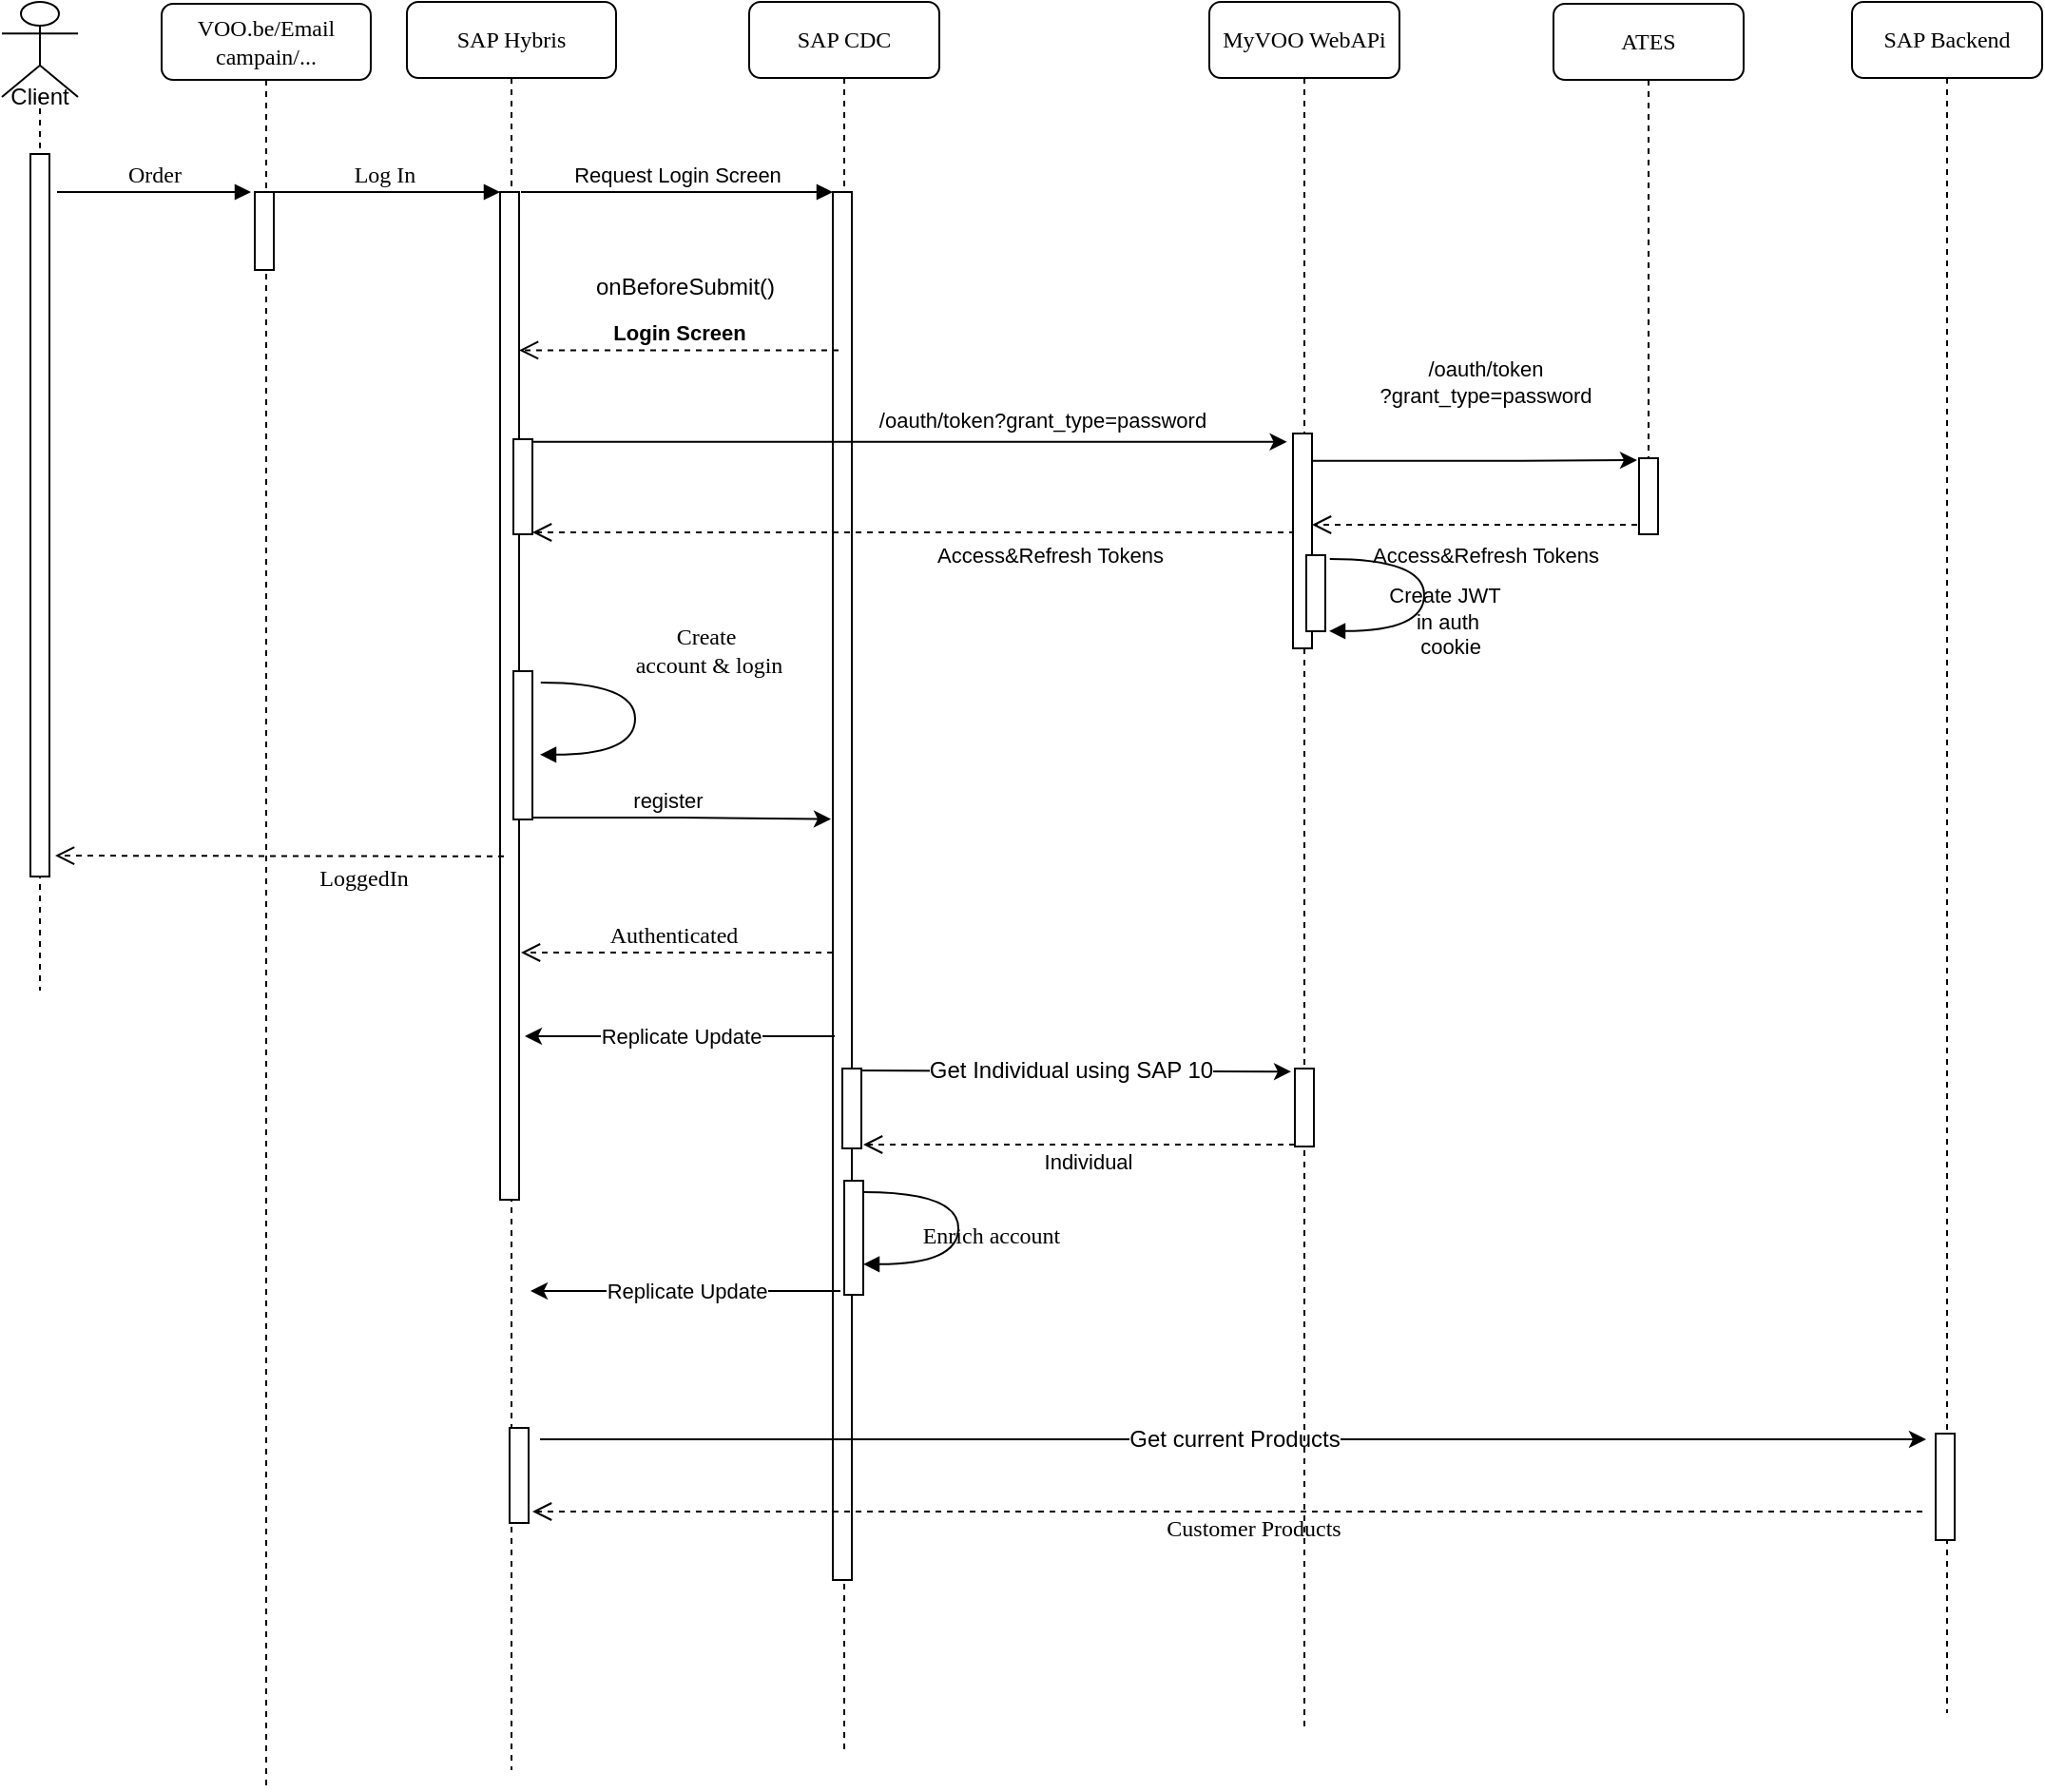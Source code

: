 <mxfile version="14.5.3" type="github">
  <diagram name="SignIn from CDC v6" id="cgOO9hKr6s6Ct5GbvhBF">
    <mxGraphModel dx="1662" dy="831" grid="1" gridSize="10" guides="1" tooltips="1" connect="1" arrows="1" fold="1" page="1" pageScale="1" pageWidth="827" pageHeight="1169" math="0" shadow="0">
      <root>
        <mxCell id="a5XRInmC_ehQdrehasMf-0" />
        <mxCell id="a5XRInmC_ehQdrehasMf-1" parent="a5XRInmC_ehQdrehasMf-0" />
        <mxCell id="a5XRInmC_ehQdrehasMf-2" value="SAP Hybris" style="shape=umlLifeline;perimeter=lifelinePerimeter;whiteSpace=wrap;html=1;container=1;collapsible=0;recursiveResize=0;outlineConnect=0;rounded=1;shadow=0;comic=0;labelBackgroundColor=none;strokeWidth=1;fontFamily=Verdana;fontSize=12;align=center;" parent="a5XRInmC_ehQdrehasMf-1" vertex="1">
          <mxGeometry x="323" y="80" width="110" height="930" as="geometry" />
        </mxCell>
        <mxCell id="a5XRInmC_ehQdrehasMf-3" value="" style="html=1;points=[];perimeter=orthogonalPerimeter;rounded=0;shadow=0;comic=0;labelBackgroundColor=none;strokeWidth=1;fontFamily=Verdana;fontSize=12;align=center;" parent="a5XRInmC_ehQdrehasMf-2" vertex="1">
          <mxGeometry x="49" y="100" width="10" height="530" as="geometry" />
        </mxCell>
        <mxCell id="a5XRInmC_ehQdrehasMf-4" value="" style="html=1;points=[];perimeter=orthogonalPerimeter;rounded=0;shadow=0;comic=0;labelBackgroundColor=none;strokeWidth=1;fontFamily=Verdana;fontSize=12;align=center;" parent="a5XRInmC_ehQdrehasMf-2" vertex="1">
          <mxGeometry x="54" y="750" width="10" height="50" as="geometry" />
        </mxCell>
        <mxCell id="a5XRInmC_ehQdrehasMf-5" value="SAP CDC" style="shape=umlLifeline;perimeter=lifelinePerimeter;whiteSpace=wrap;html=1;container=1;collapsible=0;recursiveResize=0;outlineConnect=0;rounded=1;shadow=0;comic=0;labelBackgroundColor=none;strokeWidth=1;fontFamily=Verdana;fontSize=12;align=center;" parent="a5XRInmC_ehQdrehasMf-1" vertex="1">
          <mxGeometry x="503" y="80" width="100" height="920" as="geometry" />
        </mxCell>
        <mxCell id="a5XRInmC_ehQdrehasMf-6" value="" style="html=1;points=[];perimeter=orthogonalPerimeter;" parent="a5XRInmC_ehQdrehasMf-5" vertex="1">
          <mxGeometry x="44" y="100" width="10" height="730" as="geometry" />
        </mxCell>
        <mxCell id="a5XRInmC_ehQdrehasMf-9" value="ATES" style="shape=umlLifeline;perimeter=lifelinePerimeter;whiteSpace=wrap;html=1;container=1;collapsible=0;recursiveResize=0;outlineConnect=0;rounded=1;shadow=0;comic=0;labelBackgroundColor=none;strokeWidth=1;fontFamily=Verdana;fontSize=12;align=center;" parent="a5XRInmC_ehQdrehasMf-1" vertex="1">
          <mxGeometry x="926" y="81" width="100" height="279" as="geometry" />
        </mxCell>
        <mxCell id="vFgykMLxOgXp3sifyeLw-1" value="" style="html=1;points=[];perimeter=orthogonalPerimeter;rounded=0;shadow=0;comic=0;labelBackgroundColor=none;strokeWidth=1;fontFamily=Verdana;fontSize=12;align=center;" parent="a5XRInmC_ehQdrehasMf-9" vertex="1">
          <mxGeometry x="45" y="239" width="10" height="40" as="geometry" />
        </mxCell>
        <mxCell id="a5XRInmC_ehQdrehasMf-10" value="Log In" style="html=1;verticalAlign=bottom;endArrow=block;entryX=0;entryY=0;labelBackgroundColor=none;fontFamily=Verdana;fontSize=12;edgeStyle=elbowEdgeStyle;elbow=vertical;" parent="a5XRInmC_ehQdrehasMf-1" target="a5XRInmC_ehQdrehasMf-3" edge="1">
          <mxGeometry relative="1" as="geometry">
            <mxPoint x="250" y="180" as="sourcePoint" />
          </mxGeometry>
        </mxCell>
        <mxCell id="a5XRInmC_ehQdrehasMf-12" value="Client" style="shape=umlLifeline;participant=umlActor;perimeter=lifelinePerimeter;whiteSpace=wrap;html=1;container=1;collapsible=0;recursiveResize=0;verticalAlign=top;spacingTop=36;outlineConnect=0;size=50;" parent="a5XRInmC_ehQdrehasMf-1" vertex="1">
          <mxGeometry x="110" y="80" width="40" height="520" as="geometry" />
        </mxCell>
        <mxCell id="a5XRInmC_ehQdrehasMf-13" value="" style="html=1;points=[];perimeter=orthogonalPerimeter;" parent="a5XRInmC_ehQdrehasMf-12" vertex="1">
          <mxGeometry x="15" y="80" width="10" height="380" as="geometry" />
        </mxCell>
        <mxCell id="a5XRInmC_ehQdrehasMf-15" value="Authenticated" style="html=1;verticalAlign=bottom;endArrow=open;dashed=1;endSize=8;labelBackgroundColor=none;fontFamily=Verdana;fontSize=12;edgeStyle=elbowEdgeStyle;elbow=vertical;" parent="a5XRInmC_ehQdrehasMf-1" edge="1">
          <mxGeometry x="0.024" relative="1" as="geometry">
            <mxPoint x="383" y="580" as="targetPoint" />
            <Array as="points">
              <mxPoint x="492" y="580" />
              <mxPoint x="522" y="580" />
            </Array>
            <mxPoint x="547" y="580" as="sourcePoint" />
            <mxPoint as="offset" />
          </mxGeometry>
        </mxCell>
        <mxCell id="a5XRInmC_ehQdrehasMf-16" value="/oauth/token?grant_type=password" style="edgeStyle=orthogonalEdgeStyle;rounded=0;orthogonalLoop=1;jettySize=auto;html=1;entryX=-0.32;entryY=0.155;entryDx=0;entryDy=0;entryPerimeter=0;exitX=0.9;exitY=0.183;exitDx=0;exitDy=0;exitPerimeter=0;" parent="a5XRInmC_ehQdrehasMf-1" edge="1" source="a5XRInmC_ehQdrehasMf-17">
          <mxGeometry x="0.364" y="11" relative="1" as="geometry">
            <Array as="points">
              <mxPoint x="388" y="311" />
            </Array>
            <mxPoint as="offset" />
            <mxPoint x="785.8" y="311.4" as="targetPoint" />
            <mxPoint x="563" y="311.4" as="sourcePoint" />
          </mxGeometry>
        </mxCell>
        <mxCell id="a5XRInmC_ehQdrehasMf-17" value="" style="html=1;points=[];perimeter=orthogonalPerimeter;rounded=0;shadow=0;comic=0;labelBackgroundColor=none;strokeWidth=1;fontFamily=Verdana;fontSize=12;align=center;" parent="a5XRInmC_ehQdrehasMf-1" vertex="1">
          <mxGeometry x="379" y="310" width="10" height="50" as="geometry" />
        </mxCell>
        <mxCell id="a5XRInmC_ehQdrehasMf-19" value="Access&amp;amp;Refresh Tokens" style="html=1;verticalAlign=bottom;endArrow=open;dashed=1;endSize=8;labelBackgroundColor=none;fontFamily=Helvetica;fontSize=11;edgeStyle=elbowEdgeStyle;elbow=vertical;" parent="a5XRInmC_ehQdrehasMf-1" edge="1" target="a5XRInmC_ehQdrehasMf-17">
          <mxGeometry x="-0.355" y="21" relative="1" as="geometry">
            <mxPoint x="563" y="359" as="targetPoint" />
            <Array as="points">
              <mxPoint x="662" y="359" />
              <mxPoint x="692" y="359" />
            </Array>
            <mxPoint x="790" y="359" as="sourcePoint" />
            <mxPoint as="offset" />
          </mxGeometry>
        </mxCell>
        <mxCell id="a5XRInmC_ehQdrehasMf-20" value="SAP Backend" style="shape=umlLifeline;perimeter=lifelinePerimeter;whiteSpace=wrap;html=1;container=1;collapsible=0;recursiveResize=0;outlineConnect=0;rounded=1;shadow=0;comic=0;labelBackgroundColor=none;strokeWidth=1;fontFamily=Verdana;fontSize=12;align=center;gradientColor=#ffffff;" parent="a5XRInmC_ehQdrehasMf-1" vertex="1">
          <mxGeometry x="1083" y="80" width="100" height="900" as="geometry" />
        </mxCell>
        <mxCell id="a5XRInmC_ehQdrehasMf-21" value="" style="html=1;points=[];perimeter=orthogonalPerimeter;rounded=0;shadow=0;comic=0;labelBackgroundColor=none;strokeWidth=1;fontFamily=Verdana;fontSize=12;align=center;" parent="a5XRInmC_ehQdrehasMf-1" vertex="1">
          <mxGeometry x="1127" y="833" width="10" height="56" as="geometry" />
        </mxCell>
        <mxCell id="a5XRInmC_ehQdrehasMf-22" value="Get current Products" style="edgeStyle=orthogonalEdgeStyle;rounded=0;orthogonalLoop=1;jettySize=auto;html=1;fontSize=12;" parent="a5XRInmC_ehQdrehasMf-1" edge="1">
          <mxGeometry relative="1" as="geometry">
            <mxPoint x="393" y="836" as="sourcePoint" />
            <mxPoint x="1122" y="836" as="targetPoint" />
          </mxGeometry>
        </mxCell>
        <mxCell id="a5XRInmC_ehQdrehasMf-23" value="Customer Products" style="html=1;verticalAlign=bottom;endArrow=open;dashed=1;endSize=8;labelBackgroundColor=none;fontFamily=Verdana;fontSize=12;edgeStyle=elbowEdgeStyle;elbow=vertical;" parent="a5XRInmC_ehQdrehasMf-1" edge="1">
          <mxGeometry x="-0.037" y="18" relative="1" as="geometry">
            <mxPoint x="389" y="874" as="targetPoint" />
            <Array as="points" />
            <mxPoint x="1120" y="874" as="sourcePoint" />
            <mxPoint as="offset" />
          </mxGeometry>
        </mxCell>
        <mxCell id="a5XRInmC_ehQdrehasMf-24" value="MyVOO WebAPi" style="shape=umlLifeline;perimeter=lifelinePerimeter;whiteSpace=wrap;html=1;container=1;collapsible=0;recursiveResize=0;outlineConnect=0;rounded=1;shadow=0;comic=0;labelBackgroundColor=none;strokeWidth=1;fontFamily=Verdana;fontSize=12;align=center;gradientColor=#ffffff;" parent="a5XRInmC_ehQdrehasMf-1" vertex="1">
          <mxGeometry x="745" y="80" width="100" height="910" as="geometry" />
        </mxCell>
        <mxCell id="a5XRInmC_ehQdrehasMf-26" value="" style="html=1;points=[];perimeter=orthogonalPerimeter;rounded=0;shadow=0;comic=0;labelBackgroundColor=none;strokeWidth=1;fontFamily=Verdana;fontSize=12;align=center;" parent="a5XRInmC_ehQdrehasMf-24" vertex="1">
          <mxGeometry x="45" y="561" width="10" height="41" as="geometry" />
        </mxCell>
        <mxCell id="a5XRInmC_ehQdrehasMf-27" value="LoggedIn" style="html=1;verticalAlign=bottom;endArrow=open;dashed=1;endSize=8;labelBackgroundColor=none;fontFamily=Verdana;fontSize=12;edgeStyle=elbowEdgeStyle;elbow=vertical;exitX=0.02;exitY=0.263;exitDx=0;exitDy=0;exitPerimeter=0;" parent="a5XRInmC_ehQdrehasMf-1" edge="1">
          <mxGeometry x="-0.37" y="21" relative="1" as="geometry">
            <mxPoint x="138" y="529" as="targetPoint" />
            <Array as="points" />
            <mxPoint x="374.0" y="529.43" as="sourcePoint" />
            <mxPoint as="offset" />
          </mxGeometry>
        </mxCell>
        <mxCell id="jGMEOqAs3B6XIKQTMXMp-5" style="edgeStyle=orthogonalEdgeStyle;rounded=0;orthogonalLoop=1;jettySize=auto;html=1;entryX=-0.1;entryY=0.57;entryDx=0;entryDy=0;entryPerimeter=0;" edge="1" parent="a5XRInmC_ehQdrehasMf-1">
          <mxGeometry relative="1" as="geometry">
            <mxPoint x="389" y="509" as="sourcePoint" />
            <mxPoint x="546" y="509.8" as="targetPoint" />
            <Array as="points">
              <mxPoint x="468" y="509" />
              <mxPoint x="468" y="510" />
            </Array>
          </mxGeometry>
        </mxCell>
        <mxCell id="jGMEOqAs3B6XIKQTMXMp-6" value="register" style="edgeLabel;html=1;align=center;verticalAlign=middle;resizable=0;points=[];" vertex="1" connectable="0" parent="jGMEOqAs3B6XIKQTMXMp-5">
          <mxGeometry x="-0.248" y="2" relative="1" as="geometry">
            <mxPoint x="12" y="-7" as="offset" />
          </mxGeometry>
        </mxCell>
        <mxCell id="a5XRInmC_ehQdrehasMf-28" value="" style="html=1;points=[];perimeter=orthogonalPerimeter;rounded=0;shadow=0;comic=0;labelBackgroundColor=none;strokeWidth=1;fontFamily=Verdana;fontSize=12;align=center;" parent="a5XRInmC_ehQdrehasMf-1" vertex="1">
          <mxGeometry x="379" y="432" width="10" height="78" as="geometry" />
        </mxCell>
        <mxCell id="a5XRInmC_ehQdrehasMf-29" value="Create&lt;br&gt;&amp;nbsp;account &amp;amp; login" style="html=1;verticalAlign=bottom;endArrow=block;labelBackgroundColor=none;fontFamily=Verdana;fontSize=12;elbow=vertical;edgeStyle=orthogonalEdgeStyle;curved=1;entryX=1;entryY=0.286;entryPerimeter=0;" parent="a5XRInmC_ehQdrehasMf-1" edge="1">
          <mxGeometry x="-0.278" y="37" relative="1" as="geometry">
            <mxPoint x="393.38" y="438" as="sourcePoint" />
            <mxPoint x="393.0" y="475.92" as="targetPoint" />
            <Array as="points">
              <mxPoint x="443" y="437.9" />
              <mxPoint x="443" y="475.9" />
            </Array>
            <mxPoint as="offset" />
          </mxGeometry>
        </mxCell>
        <mxCell id="a5XRInmC_ehQdrehasMf-32" value="Get Individual using SAP 10" style="edgeStyle=orthogonalEdgeStyle;rounded=0;orthogonalLoop=1;jettySize=auto;html=1;fontSize=12;entryX=-0.2;entryY=0.039;entryDx=0;entryDy=0;entryPerimeter=0;" parent="a5XRInmC_ehQdrehasMf-1" target="a5XRInmC_ehQdrehasMf-26" edge="1">
          <mxGeometry relative="1" as="geometry">
            <mxPoint x="557" y="642" as="sourcePoint" />
            <mxPoint x="953" y="642" as="targetPoint" />
          </mxGeometry>
        </mxCell>
        <mxCell id="a5XRInmC_ehQdrehasMf-33" value="" style="html=1;points=[];perimeter=orthogonalPerimeter;rounded=0;shadow=0;comic=0;labelBackgroundColor=none;strokeWidth=1;fontFamily=Verdana;fontSize=12;align=center;" parent="a5XRInmC_ehQdrehasMf-1" vertex="1">
          <mxGeometry x="552" y="641" width="10" height="42" as="geometry" />
        </mxCell>
        <mxCell id="a5XRInmC_ehQdrehasMf-34" value="Individual" style="html=1;verticalAlign=bottom;endArrow=open;dashed=1;endSize=8;labelBackgroundColor=none;fontFamily=Helvetica;fontSize=11;edgeStyle=elbowEdgeStyle;elbow=vertical;" parent="a5XRInmC_ehQdrehasMf-1" edge="1">
          <mxGeometry x="-0.037" y="18" relative="1" as="geometry">
            <mxPoint x="563" y="681" as="targetPoint" />
            <Array as="points" />
            <mxPoint x="790" y="681" as="sourcePoint" />
            <mxPoint as="offset" />
          </mxGeometry>
        </mxCell>
        <mxCell id="a5XRInmC_ehQdrehasMf-36" value="VOO.be/Email campain/..." style="shape=umlLifeline;perimeter=lifelinePerimeter;whiteSpace=wrap;html=1;container=1;collapsible=0;recursiveResize=0;outlineConnect=0;rounded=1;shadow=0;comic=0;labelBackgroundColor=none;strokeWidth=1;fontFamily=Verdana;fontSize=12;align=center;" parent="a5XRInmC_ehQdrehasMf-1" vertex="1">
          <mxGeometry x="194" y="81" width="110" height="939" as="geometry" />
        </mxCell>
        <mxCell id="a5XRInmC_ehQdrehasMf-37" value="" style="html=1;points=[];perimeter=orthogonalPerimeter;rounded=0;shadow=0;comic=0;labelBackgroundColor=none;strokeWidth=1;fontFamily=Verdana;fontSize=12;align=center;" parent="a5XRInmC_ehQdrehasMf-36" vertex="1">
          <mxGeometry x="49" y="99" width="10" height="41" as="geometry" />
        </mxCell>
        <mxCell id="a5XRInmC_ehQdrehasMf-38" value="Order" style="html=1;verticalAlign=bottom;endArrow=block;entryX=0;entryY=0;labelBackgroundColor=none;fontFamily=Verdana;fontSize=12;edgeStyle=elbowEdgeStyle;elbow=vertical;" parent="a5XRInmC_ehQdrehasMf-1" edge="1">
          <mxGeometry relative="1" as="geometry">
            <mxPoint x="139" y="180" as="sourcePoint" />
            <mxPoint x="241" y="180.0" as="targetPoint" />
          </mxGeometry>
        </mxCell>
        <mxCell id="YUQtsa73p3g_cmJX8-zG-0" value="Replicate Update" style="edgeStyle=orthogonalEdgeStyle;rounded=0;orthogonalLoop=1;jettySize=auto;html=1;" parent="a5XRInmC_ehQdrehasMf-1" edge="1">
          <mxGeometry relative="1" as="geometry">
            <mxPoint x="385" y="624" as="targetPoint" />
            <mxPoint x="548" y="624" as="sourcePoint" />
          </mxGeometry>
        </mxCell>
        <mxCell id="YUQtsa73p3g_cmJX8-zG-1" value="" style="html=1;points=[];perimeter=orthogonalPerimeter;rounded=0;shadow=0;comic=0;labelBackgroundColor=none;strokeWidth=1;fontFamily=Verdana;fontSize=12;align=center;" parent="a5XRInmC_ehQdrehasMf-1" vertex="1">
          <mxGeometry x="553" y="700" width="10" height="60" as="geometry" />
        </mxCell>
        <mxCell id="YUQtsa73p3g_cmJX8-zG-2" value="Enrich account" style="html=1;verticalAlign=bottom;endArrow=block;labelBackgroundColor=none;fontFamily=Verdana;fontSize=12;elbow=vertical;edgeStyle=orthogonalEdgeStyle;curved=1;entryX=1;entryY=0.286;entryPerimeter=0;" parent="a5XRInmC_ehQdrehasMf-1" edge="1">
          <mxGeometry x="0.188" y="17" relative="1" as="geometry">
            <mxPoint x="563.38" y="706" as="sourcePoint" />
            <mxPoint x="563" y="743.92" as="targetPoint" />
            <Array as="points">
              <mxPoint x="613" y="705.9" />
              <mxPoint x="613" y="743.9" />
            </Array>
            <mxPoint as="offset" />
          </mxGeometry>
        </mxCell>
        <mxCell id="YUQtsa73p3g_cmJX8-zG-3" value="Replicate Update" style="edgeStyle=orthogonalEdgeStyle;rounded=0;orthogonalLoop=1;jettySize=auto;html=1;" parent="a5XRInmC_ehQdrehasMf-1" edge="1">
          <mxGeometry relative="1" as="geometry">
            <mxPoint x="388" y="758" as="targetPoint" />
            <mxPoint x="551" y="758" as="sourcePoint" />
          </mxGeometry>
        </mxCell>
        <mxCell id="YUQtsa73p3g_cmJX8-zG-4" value="" style="html=1;points=[];perimeter=orthogonalPerimeter;" parent="a5XRInmC_ehQdrehasMf-1" vertex="1">
          <mxGeometry x="789" y="307" width="10" height="113" as="geometry" />
        </mxCell>
        <mxCell id="W5-vrucpmB3BrDmm7iFh-0" value="Create JWT&amp;nbsp;&lt;br style=&quot;font-size: 11px;&quot;&gt;in auth&lt;br style=&quot;font-size: 11px;&quot;&gt;&amp;nbsp;cookie" style="html=1;verticalAlign=bottom;endArrow=block;labelBackgroundColor=none;fontFamily=Helvetica;fontSize=11;elbow=vertical;edgeStyle=orthogonalEdgeStyle;curved=1;entryX=1;entryY=0.286;entryPerimeter=0;" parent="a5XRInmC_ehQdrehasMf-1" edge="1">
          <mxGeometry x="0.273" y="21" relative="1" as="geometry">
            <mxPoint x="808.38" y="373" as="sourcePoint" />
            <mxPoint x="808" y="410.92" as="targetPoint" />
            <Array as="points">
              <mxPoint x="858" y="372.9" />
              <mxPoint x="858" y="410.9" />
            </Array>
            <mxPoint x="12" y="-4" as="offset" />
          </mxGeometry>
        </mxCell>
        <mxCell id="W5-vrucpmB3BrDmm7iFh-1" value="" style="html=1;points=[];perimeter=orthogonalPerimeter;rounded=0;shadow=0;comic=0;labelBackgroundColor=none;strokeWidth=1;fontFamily=Verdana;fontSize=12;align=center;" parent="a5XRInmC_ehQdrehasMf-1" vertex="1">
          <mxGeometry x="796" y="371" width="10" height="40" as="geometry" />
        </mxCell>
        <mxCell id="vFgykMLxOgXp3sifyeLw-0" value="/oauth/token&lt;br&gt;?grant_type=password" style="edgeStyle=orthogonalEdgeStyle;rounded=0;orthogonalLoop=1;jettySize=auto;html=1;" parent="a5XRInmC_ehQdrehasMf-1" edge="1">
          <mxGeometry x="0.064" y="41" relative="1" as="geometry">
            <Array as="points">
              <mxPoint x="909" y="322" />
            </Array>
            <mxPoint as="offset" />
            <mxPoint x="970" y="321" as="targetPoint" />
            <mxPoint x="799" y="321.4" as="sourcePoint" />
          </mxGeometry>
        </mxCell>
        <mxCell id="vFgykMLxOgXp3sifyeLw-2" value="Access&amp;amp;Refresh Tokens" style="html=1;verticalAlign=bottom;endArrow=open;dashed=1;endSize=8;labelBackgroundColor=none;fontFamily=Helvetica;fontSize=11;edgeStyle=elbowEdgeStyle;elbow=vertical;" parent="a5XRInmC_ehQdrehasMf-1" edge="1">
          <mxGeometry x="-0.064" y="25" relative="1" as="geometry">
            <mxPoint x="799" y="355" as="targetPoint" />
            <Array as="points">
              <mxPoint x="898" y="355" />
              <mxPoint x="928" y="355" />
            </Array>
            <mxPoint x="970" y="355" as="sourcePoint" />
            <mxPoint as="offset" />
          </mxGeometry>
        </mxCell>
        <mxCell id="jGMEOqAs3B6XIKQTMXMp-0" value="&lt;b&gt;Login Screen&lt;/b&gt;" style="html=1;verticalAlign=bottom;endArrow=open;dashed=1;endSize=8;exitX=0.3;exitY=0.114;exitDx=0;exitDy=0;exitPerimeter=0;" edge="1" parent="a5XRInmC_ehQdrehasMf-1" source="a5XRInmC_ehQdrehasMf-6" target="a5XRInmC_ehQdrehasMf-3">
          <mxGeometry relative="1" as="geometry">
            <mxPoint x="542" y="230" as="sourcePoint" />
            <mxPoint x="400" y="230" as="targetPoint" />
          </mxGeometry>
        </mxCell>
        <mxCell id="jGMEOqAs3B6XIKQTMXMp-2" value="Request Login Screen" style="html=1;verticalAlign=bottom;endArrow=block;" edge="1" parent="a5XRInmC_ehQdrehasMf-1" target="a5XRInmC_ehQdrehasMf-6">
          <mxGeometry width="80" relative="1" as="geometry">
            <mxPoint x="383" y="180" as="sourcePoint" />
            <mxPoint x="530" y="180" as="targetPoint" />
          </mxGeometry>
        </mxCell>
        <mxCell id="jGMEOqAs3B6XIKQTMXMp-4" value="&lt;span lang=&quot;fr&quot;&gt;onBeforeSubmit()&lt;br&gt;&lt;/span&gt;" style="text;html=1;align=center;verticalAlign=middle;resizable=0;points=[];autosize=1;" vertex="1" parent="a5XRInmC_ehQdrehasMf-1">
          <mxGeometry x="413.5" y="220" width="110" height="20" as="geometry" />
        </mxCell>
      </root>
    </mxGraphModel>
  </diagram>
</mxfile>
